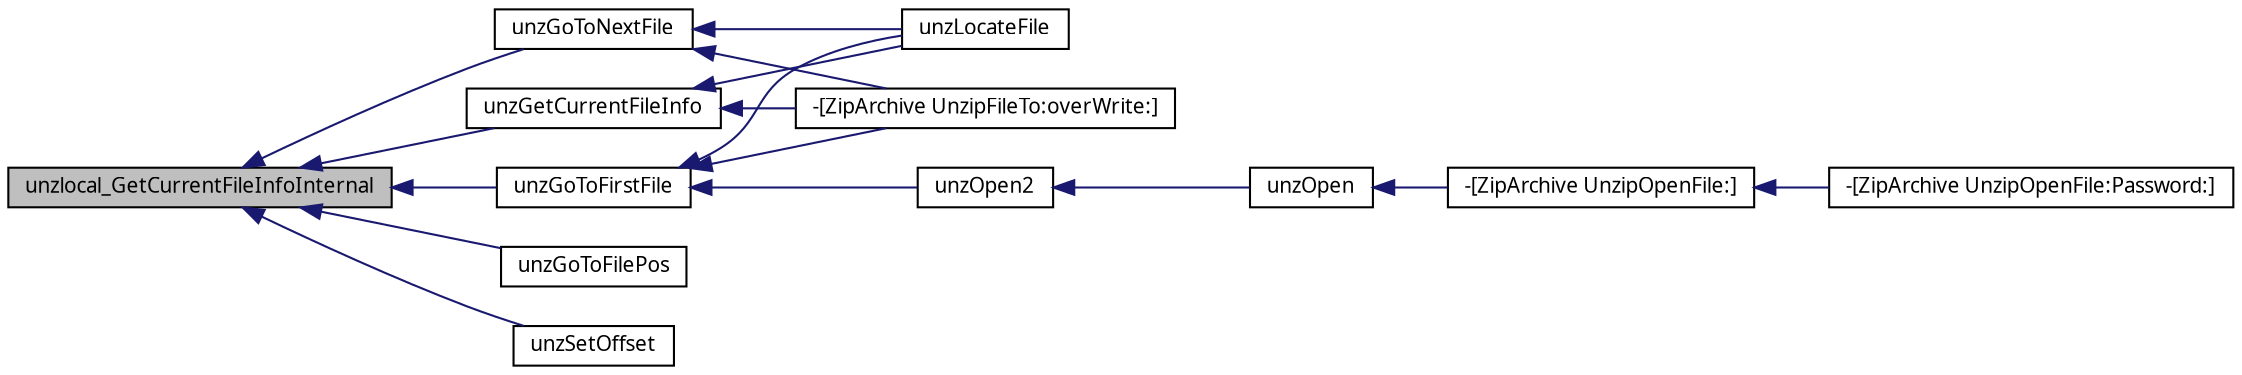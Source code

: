 digraph G
{
  edge [fontname="FreeSans.ttf",fontsize="10",labelfontname="FreeSans.ttf",labelfontsize="10"];
  node [fontname="FreeSans.ttf",fontsize="10",shape=record];
  rankdir=LR;
  Node1 [label="unzlocal_GetCurrentFileInfoInternal",height=0.2,width=0.4,color="black", fillcolor="grey75", style="filled" fontcolor="black"];
  Node1 -> Node2 [dir=back,color="midnightblue",fontsize="10",style="solid",fontname="FreeSans.ttf"];
  Node2 [label="unzGetCurrentFileInfo",height=0.2,width=0.4,color="black", fillcolor="white", style="filled",URL="$unzip_8c.html#ac99166540260b60340f4787af0a90029"];
  Node2 -> Node3 [dir=back,color="midnightblue",fontsize="10",style="solid",fontname="FreeSans.ttf"];
  Node3 [label="-[ZipArchive UnzipFileTo:overWrite:]",height=0.2,width=0.4,color="black", fillcolor="white", style="filled",URL="$interface_zip_archive.html#ad79876ed74b33c3878575e223b7dcd92"];
  Node2 -> Node4 [dir=back,color="midnightblue",fontsize="10",style="solid",fontname="FreeSans.ttf"];
  Node4 [label="unzLocateFile",height=0.2,width=0.4,color="black", fillcolor="white", style="filled",URL="$unzip_8c.html#a22730edef5a8a98b367bb30a0d619608"];
  Node1 -> Node5 [dir=back,color="midnightblue",fontsize="10",style="solid",fontname="FreeSans.ttf"];
  Node5 [label="unzGoToFilePos",height=0.2,width=0.4,color="black", fillcolor="white", style="filled",URL="$unzip_8h.html#a67559097ba938e4e85257da3fc6d827d"];
  Node1 -> Node6 [dir=back,color="midnightblue",fontsize="10",style="solid",fontname="FreeSans.ttf"];
  Node6 [label="unzGoToFirstFile",height=0.2,width=0.4,color="black", fillcolor="white", style="filled",URL="$unzip_8c.html#a54821c0b6da683800164a56f2ae14f33"];
  Node6 -> Node3 [dir=back,color="midnightblue",fontsize="10",style="solid",fontname="FreeSans.ttf"];
  Node6 -> Node4 [dir=back,color="midnightblue",fontsize="10",style="solid",fontname="FreeSans.ttf"];
  Node6 -> Node7 [dir=back,color="midnightblue",fontsize="10",style="solid",fontname="FreeSans.ttf"];
  Node7 [label="unzOpen2",height=0.2,width=0.4,color="black", fillcolor="white", style="filled",URL="$unzip_8c.html#a899fa69e894354e48aab8869e13fd396"];
  Node7 -> Node8 [dir=back,color="midnightblue",fontsize="10",style="solid",fontname="FreeSans.ttf"];
  Node8 [label="unzOpen",height=0.2,width=0.4,color="black", fillcolor="white", style="filled",URL="$unzip_8c.html#a614a4ee72e9055e5657d28487c2a7936"];
  Node8 -> Node9 [dir=back,color="midnightblue",fontsize="10",style="solid",fontname="FreeSans.ttf"];
  Node9 [label="-[ZipArchive UnzipOpenFile:]",height=0.2,width=0.4,color="black", fillcolor="white", style="filled",URL="$interface_zip_archive.html#aa4f284add191dc8f72575e393ff27c20"];
  Node9 -> Node10 [dir=back,color="midnightblue",fontsize="10",style="solid",fontname="FreeSans.ttf"];
  Node10 [label="-[ZipArchive UnzipOpenFile:Password:]",height=0.2,width=0.4,color="black", fillcolor="white", style="filled",URL="$interface_zip_archive.html#a0e1d98b7cbb21c7282009fb461a72122"];
  Node1 -> Node11 [dir=back,color="midnightblue",fontsize="10",style="solid",fontname="FreeSans.ttf"];
  Node11 [label="unzGoToNextFile",height=0.2,width=0.4,color="black", fillcolor="white", style="filled",URL="$unzip_8c.html#acb457ebeaee7cb850c11a4a3d4b58201"];
  Node11 -> Node3 [dir=back,color="midnightblue",fontsize="10",style="solid",fontname="FreeSans.ttf"];
  Node11 -> Node4 [dir=back,color="midnightblue",fontsize="10",style="solid",fontname="FreeSans.ttf"];
  Node1 -> Node12 [dir=back,color="midnightblue",fontsize="10",style="solid",fontname="FreeSans.ttf"];
  Node12 [label="unzSetOffset",height=0.2,width=0.4,color="black", fillcolor="white", style="filled",URL="$unzip_8h.html#a12c4062aa3dae4cddf7527c3caf8c519"];
}
